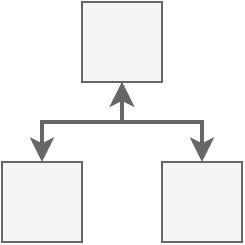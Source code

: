 <mxfile version="23.1.5" type="device">
  <diagram name="tree_node" id="raGk_D8FTLXwgUmbc4jt">
    <mxGraphModel dx="794" dy="1142" grid="1" gridSize="10" guides="1" tooltips="1" connect="1" arrows="1" fold="1" page="1" pageScale="1" pageWidth="200" pageHeight="200" math="0" shadow="0">
      <root>
        <mxCell id="0" />
        <mxCell id="1" parent="0" />
        <mxCell id="Ks6nL2KK5wJy5zOEvucS-1" style="edgeStyle=orthogonalEdgeStyle;rounded=0;orthogonalLoop=1;jettySize=auto;html=1;exitX=0.5;exitY=1;exitDx=0;exitDy=0;entryX=0.5;entryY=0;entryDx=0;entryDy=0;fillColor=#f5f5f5;strokeColor=#666666;strokeWidth=2;endArrow=classic;endFill=1;startArrow=classic;startFill=1;" parent="1" source="zCmTgFsGxIaxcytd8qIg-1" target="CtSDulyHDWPJnYEIcHfM-1" edge="1">
          <mxGeometry relative="1" as="geometry" />
        </mxCell>
        <mxCell id="Ks6nL2KK5wJy5zOEvucS-2" style="edgeStyle=orthogonalEdgeStyle;rounded=0;orthogonalLoop=1;jettySize=auto;html=1;exitX=0.5;exitY=1;exitDx=0;exitDy=0;entryX=0.5;entryY=0;entryDx=0;entryDy=0;fillColor=#f5f5f5;strokeColor=#666666;strokeWidth=2;endArrow=classic;endFill=1;startArrow=classic;startFill=1;" parent="1" source="zCmTgFsGxIaxcytd8qIg-1" target="CtSDulyHDWPJnYEIcHfM-2" edge="1">
          <mxGeometry relative="1" as="geometry" />
        </mxCell>
        <mxCell id="zCmTgFsGxIaxcytd8qIg-1" value="" style="text;html=1;align=center;verticalAlign=middle;whiteSpace=wrap;rounded=0;fillColor=#f5f5f5;strokeColor=#666666;fontSize=14;fontColor=#333333;" parent="1" vertex="1">
          <mxGeometry x="80" y="40" width="40" height="40" as="geometry" />
        </mxCell>
        <mxCell id="CtSDulyHDWPJnYEIcHfM-1" value="" style="text;html=1;align=center;verticalAlign=middle;whiteSpace=wrap;rounded=0;fillColor=#f5f5f5;strokeColor=#666666;fontSize=14;fontColor=#333333;" parent="1" vertex="1">
          <mxGeometry x="40" y="120" width="40" height="40" as="geometry" />
        </mxCell>
        <mxCell id="CtSDulyHDWPJnYEIcHfM-2" value="" style="text;html=1;align=center;verticalAlign=middle;whiteSpace=wrap;rounded=0;fillColor=#f5f5f5;strokeColor=#666666;fontSize=14;fontColor=#333333;" parent="1" vertex="1">
          <mxGeometry x="120" y="120" width="40" height="40" as="geometry" />
        </mxCell>
      </root>
    </mxGraphModel>
  </diagram>
</mxfile>
